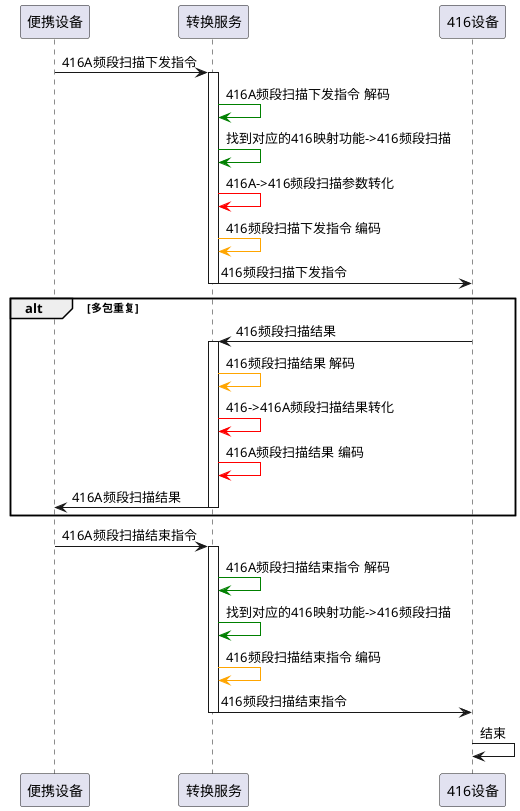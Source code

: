 @startuml
participant 便携设备
participant 转换服务
participant 416设备

便携设备 -> 转换服务: 416A频段扫描下发指令

activate 转换服务
转换服务 -[#Green]> 转换服务: 416A频段扫描下发指令 解码
转换服务 -[#Green]> 转换服务: 找到对应的416映射功能->416频段扫描 
转换服务 -[#Red]> 转换服务: 416A->416频段扫描参数转化
转换服务 -[#Orange]> 转换服务: 416频段扫描下发指令 编码
转换服务 -> 416设备: 416频段扫描下发指令
deactivate 转换服务

alt 多包重复
转换服务 <- 416设备: 416频段扫描结果
activate 转换服务
转换服务 -[#Orange]> 转换服务: 416频段扫描结果 解码
转换服务 -[#Red]> 转换服务: 416->416A频段扫描结果转化 
转换服务 -[#Red]> 转换服务: 416A频段扫描结果 编码 
便携设备 <- 转换服务: 416A频段扫描结果
deactivate 转换服务
end

便携设备 -> 转换服务: 416A频段扫描结束指令

activate 转换服务
转换服务 -[#Green]> 转换服务: 416A频段扫描结束指令 解码
转换服务 -[#Green]> 转换服务: 找到对应的416映射功能->416频段扫描 
转换服务 -[#Orange]> 转换服务: 416频段扫描结束指令 编码
转换服务 -> 416设备: 416频段扫描结束指令
deactivate 转换服务

416设备 -> 416设备: 结束
@enduml

解码: 二进制 -> 可读
解码: 编码 -> 二进制
红色: 完全不具备
橘色: 具备部分
绿色: 已经具备
